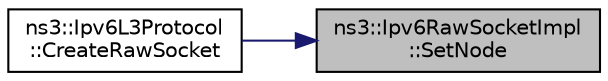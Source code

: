 digraph "ns3::Ipv6RawSocketImpl::SetNode"
{
 // LATEX_PDF_SIZE
  edge [fontname="Helvetica",fontsize="10",labelfontname="Helvetica",labelfontsize="10"];
  node [fontname="Helvetica",fontsize="10",shape=record];
  rankdir="RL";
  Node1 [label="ns3::Ipv6RawSocketImpl\l::SetNode",height=0.2,width=0.4,color="black", fillcolor="grey75", style="filled", fontcolor="black",tooltip="Set the node associated with this socket."];
  Node1 -> Node2 [dir="back",color="midnightblue",fontsize="10",style="solid",fontname="Helvetica"];
  Node2 [label="ns3::Ipv6L3Protocol\l::CreateRawSocket",height=0.2,width=0.4,color="black", fillcolor="white", style="filled",URL="$classns3_1_1_ipv6_l3_protocol.html#a6aa13fd7fb8a9afa3c017ff15799fd23",tooltip="Create raw IPv6 socket."];
}

